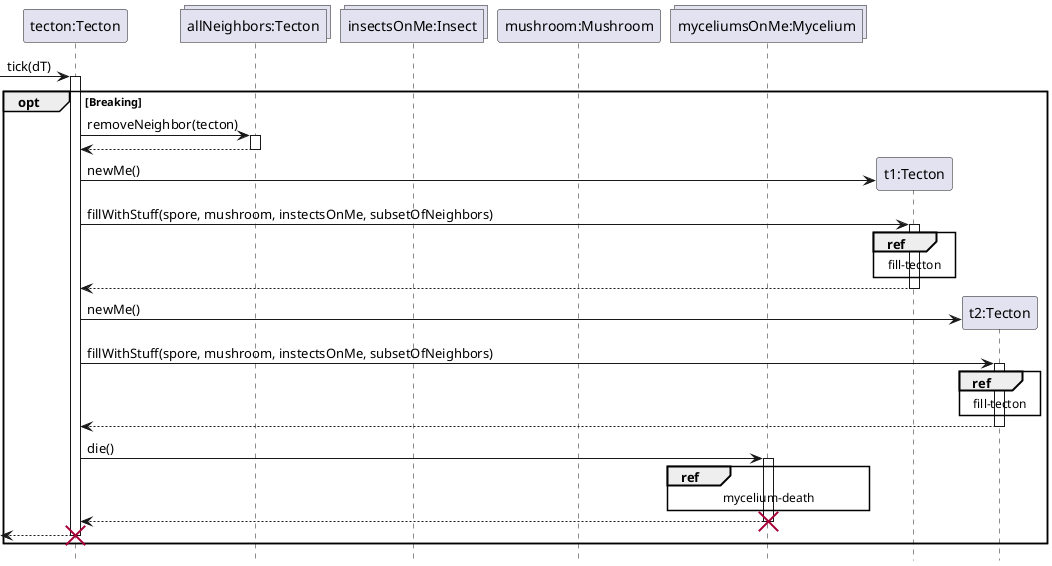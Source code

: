 @startuml Tecton/tecton-break-seq
hide footbox

participant "tecton:Tecton" as Dying
collections "allNeighbors:Tecton" as allNeighbors
collections "insectsOnMe:Insect" as Insects
participant "mushroom:Mushroom" as Mushroom
collections "myceliumsOnMe:Mycelium" as target

-> Dying : tick(dT)
activate Dying
opt Breaking

Dying -> allNeighbors : removeNeighbor(tecton)
activate allNeighbors
return

create "t1:Tecton" as New1
Dying -> New1 : newMe()
Dying -> New1 : fillWithStuff(spore, mushroom, instectsOnMe, subsetOfNeighbors)
activate New1
ref over New1
    fill-tecton
end ref
return

create "t2:Tecton" as New2
Dying -> New2 : newMe()
Dying -> New2 : fillWithStuff(spore, mushroom, instectsOnMe, subsetOfNeighbors)
activate New2
ref over New2
    fill-tecton
end ref
return

Dying -> target : die()
activate target

ref over target
    mycelium-death
end ref

return
destroy target

<-- Dying
destroy Dying
end

@enduml